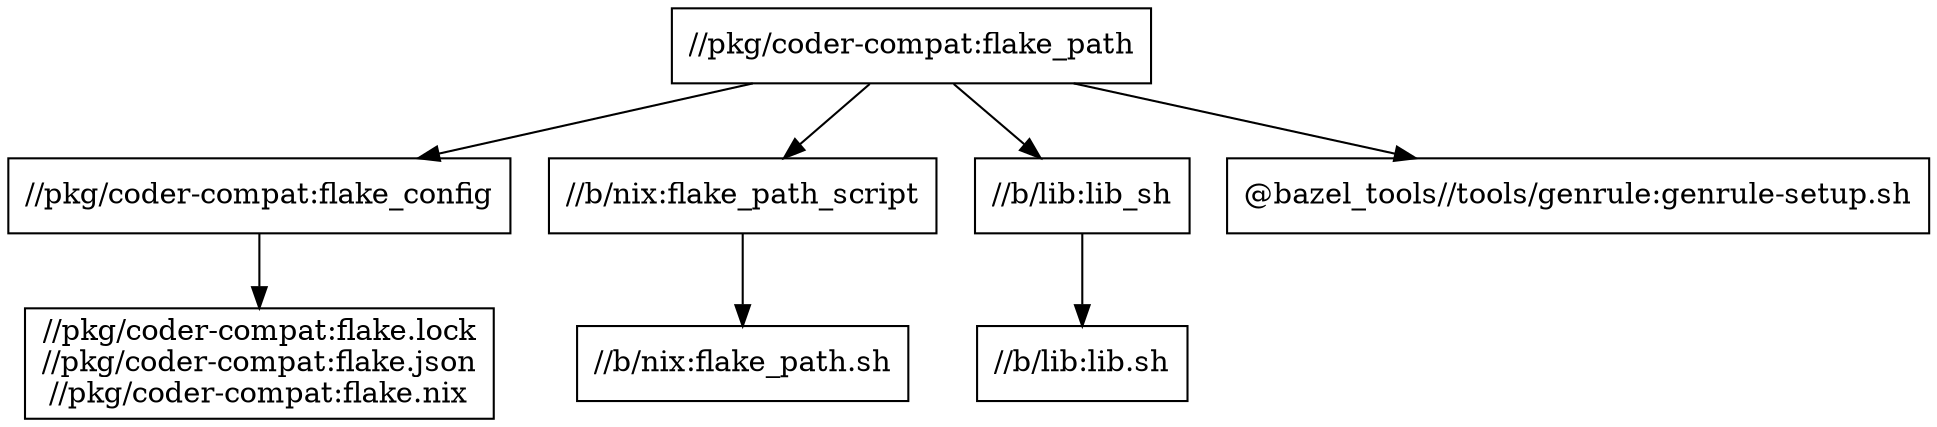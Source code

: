 digraph mygraph {
  node [shape=box];
  "//pkg/coder-compat:flake_path"
  "//pkg/coder-compat:flake_path" -> "//pkg/coder-compat:flake_config"
  "//pkg/coder-compat:flake_path" -> "//b/nix:flake_path_script"
  "//pkg/coder-compat:flake_path" -> "//b/lib:lib_sh"
  "//pkg/coder-compat:flake_path" -> "@bazel_tools//tools/genrule:genrule-setup.sh"
  "//b/lib:lib_sh"
  "//b/lib:lib_sh" -> "//b/lib:lib.sh"
  "//b/lib:lib.sh"
  "//b/nix:flake_path_script"
  "//b/nix:flake_path_script" -> "//b/nix:flake_path.sh"
  "//b/nix:flake_path.sh"
  "//pkg/coder-compat:flake_config"
  "//pkg/coder-compat:flake_config" -> "//pkg/coder-compat:flake.lock\n//pkg/coder-compat:flake.json\n//pkg/coder-compat:flake.nix"
  "//pkg/coder-compat:flake.lock\n//pkg/coder-compat:flake.json\n//pkg/coder-compat:flake.nix"
  "@bazel_tools//tools/genrule:genrule-setup.sh"
}
